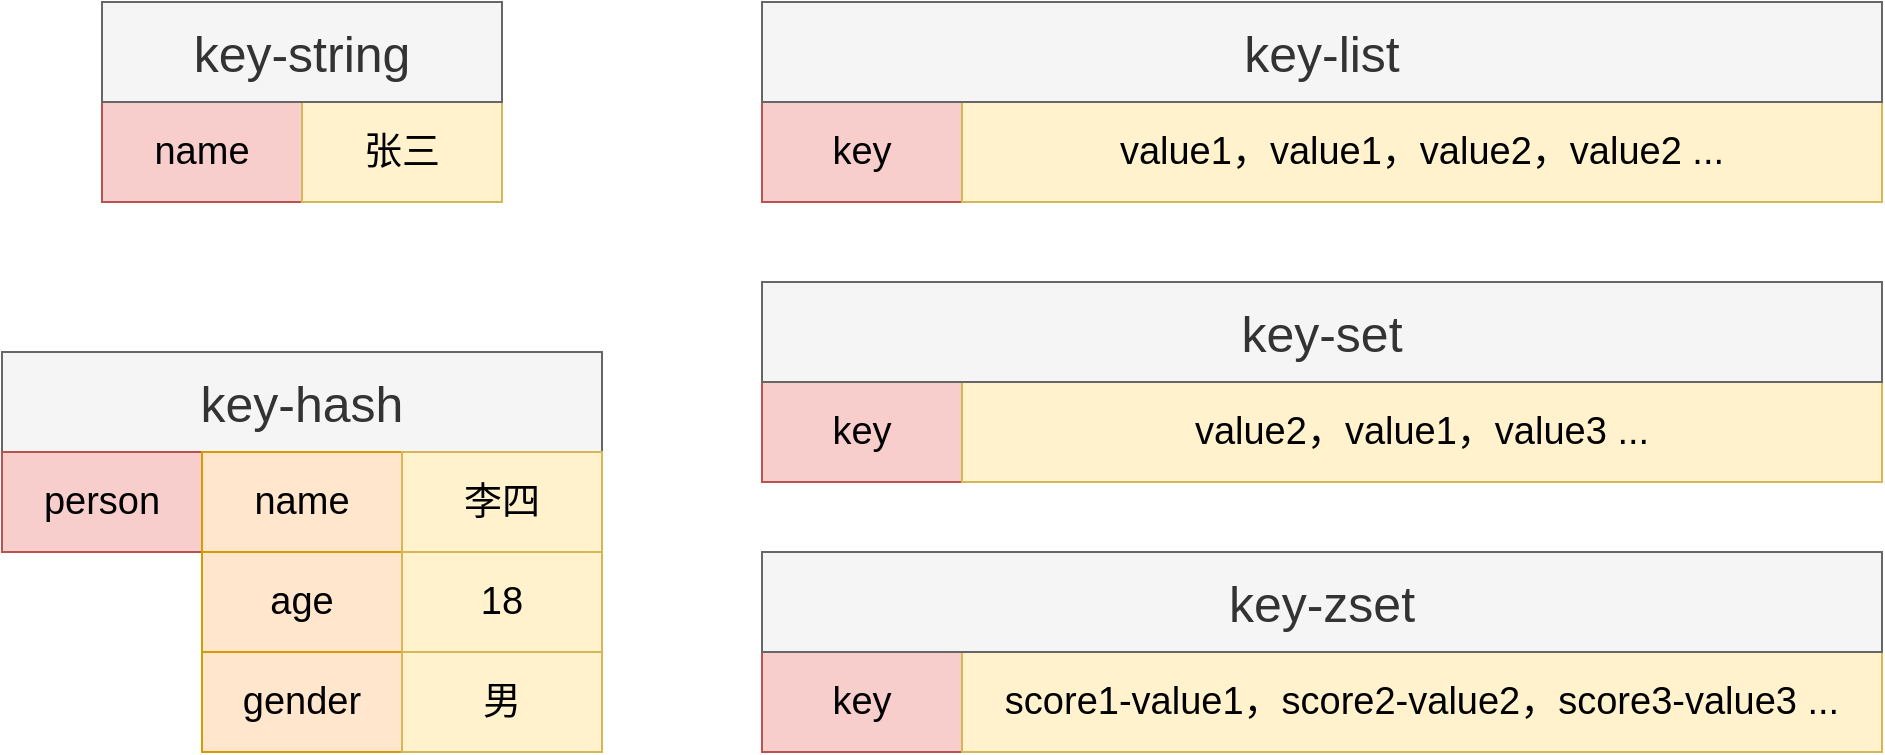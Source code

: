 <mxfile version="13.6.6" type="github">
  <diagram id="0TAmJCTqZkZq0XUQib4b" name="第 1 页">
    <mxGraphModel dx="1038" dy="500" grid="1" gridSize="10" guides="1" tooltips="1" connect="1" arrows="1" fold="1" page="1" pageScale="1" pageWidth="827" pageHeight="1169" math="0" shadow="0">
      <root>
        <mxCell id="0" />
        <mxCell id="1" parent="0" />
        <mxCell id="lTZIp_rwvE3XWnG7Pdrd-1" value="name" style="rounded=0;whiteSpace=wrap;html=1;fillColor=#f8cecc;strokeColor=#b85450;fontSize=19;" vertex="1" parent="1">
          <mxGeometry x="180" y="130" width="100" height="50" as="geometry" />
        </mxCell>
        <mxCell id="lTZIp_rwvE3XWnG7Pdrd-3" value="张三" style="rounded=0;whiteSpace=wrap;html=1;fontSize=19;fillColor=#fff2cc;strokeColor=#d6b656;" vertex="1" parent="1">
          <mxGeometry x="280" y="130" width="100" height="50" as="geometry" />
        </mxCell>
        <mxCell id="lTZIp_rwvE3XWnG7Pdrd-5" value="&lt;span style=&quot;color: rgb(51 , 51 , 51) ; font-size: 25px&quot;&gt;key-string&lt;/span&gt;" style="text;html=1;strokeColor=#666666;fillColor=#f5f5f5;align=center;verticalAlign=middle;whiteSpace=wrap;rounded=0;fontColor=#333333;" vertex="1" parent="1">
          <mxGeometry x="180" y="80" width="200" height="50" as="geometry" />
        </mxCell>
        <mxCell id="lTZIp_rwvE3XWnG7Pdrd-6" style="edgeStyle=orthogonalEdgeStyle;rounded=0;orthogonalLoop=1;jettySize=auto;html=1;exitX=0.5;exitY=1;exitDx=0;exitDy=0;fontSize=19;" edge="1" parent="1" source="lTZIp_rwvE3XWnG7Pdrd-3" target="lTZIp_rwvE3XWnG7Pdrd-3">
          <mxGeometry relative="1" as="geometry" />
        </mxCell>
        <mxCell id="lTZIp_rwvE3XWnG7Pdrd-7" value="&lt;span style=&quot;color: rgb(51 , 51 , 51) ; font-size: 25px&quot;&gt;key-hash&lt;/span&gt;" style="text;html=1;strokeColor=#666666;fillColor=#f5f5f5;align=center;verticalAlign=middle;whiteSpace=wrap;rounded=0;fontColor=#333333;" vertex="1" parent="1">
          <mxGeometry x="130" y="255" width="300" height="50" as="geometry" />
        </mxCell>
        <mxCell id="lTZIp_rwvE3XWnG7Pdrd-8" value="person" style="rounded=0;whiteSpace=wrap;html=1;fillColor=#f8cecc;strokeColor=#b85450;fontSize=19;" vertex="1" parent="1">
          <mxGeometry x="130" y="305" width="100" height="50" as="geometry" />
        </mxCell>
        <mxCell id="lTZIp_rwvE3XWnG7Pdrd-9" value="name" style="rounded=0;whiteSpace=wrap;html=1;fillColor=#ffe6cc;strokeColor=#d79b00;fontSize=19;" vertex="1" parent="1">
          <mxGeometry x="230" y="305" width="100" height="50" as="geometry" />
        </mxCell>
        <mxCell id="lTZIp_rwvE3XWnG7Pdrd-11" value="李四" style="rounded=0;whiteSpace=wrap;html=1;fontSize=19;fillColor=#fff2cc;strokeColor=#d6b656;" vertex="1" parent="1">
          <mxGeometry x="330" y="305" width="100" height="50" as="geometry" />
        </mxCell>
        <mxCell id="lTZIp_rwvE3XWnG7Pdrd-12" value="age" style="rounded=0;whiteSpace=wrap;html=1;fillColor=#ffe6cc;strokeColor=#d79b00;fontSize=19;" vertex="1" parent="1">
          <mxGeometry x="230" y="355" width="100" height="50" as="geometry" />
        </mxCell>
        <mxCell id="lTZIp_rwvE3XWnG7Pdrd-13" value="18" style="rounded=0;whiteSpace=wrap;html=1;fontSize=19;fillColor=#fff2cc;strokeColor=#d6b656;" vertex="1" parent="1">
          <mxGeometry x="330" y="355" width="100" height="50" as="geometry" />
        </mxCell>
        <mxCell id="lTZIp_rwvE3XWnG7Pdrd-14" value="gender" style="rounded=0;whiteSpace=wrap;html=1;fillColor=#ffe6cc;strokeColor=#d79b00;fontSize=19;" vertex="1" parent="1">
          <mxGeometry x="230" y="405" width="100" height="50" as="geometry" />
        </mxCell>
        <mxCell id="lTZIp_rwvE3XWnG7Pdrd-15" value="男" style="rounded=0;whiteSpace=wrap;html=1;fontSize=19;fillColor=#fff2cc;strokeColor=#d6b656;" vertex="1" parent="1">
          <mxGeometry x="330" y="405" width="100" height="50" as="geometry" />
        </mxCell>
        <mxCell id="lTZIp_rwvE3XWnG7Pdrd-16" value="key" style="rounded=0;whiteSpace=wrap;html=1;fillColor=#f8cecc;strokeColor=#b85450;fontSize=19;" vertex="1" parent="1">
          <mxGeometry x="510" y="130" width="100" height="50" as="geometry" />
        </mxCell>
        <mxCell id="lTZIp_rwvE3XWnG7Pdrd-17" value="value1，value1，value2，value2 ..." style="rounded=0;whiteSpace=wrap;html=1;fontSize=19;fillColor=#fff2cc;strokeColor=#d6b656;" vertex="1" parent="1">
          <mxGeometry x="610" y="130" width="460" height="50" as="geometry" />
        </mxCell>
        <mxCell id="lTZIp_rwvE3XWnG7Pdrd-18" value="&lt;span style=&quot;color: rgb(51 , 51 , 51) ; font-size: 25px&quot;&gt;key-list&lt;/span&gt;" style="text;html=1;strokeColor=#666666;fillColor=#f5f5f5;align=center;verticalAlign=middle;whiteSpace=wrap;rounded=0;fontColor=#333333;" vertex="1" parent="1">
          <mxGeometry x="510" y="80" width="560" height="50" as="geometry" />
        </mxCell>
        <mxCell id="lTZIp_rwvE3XWnG7Pdrd-19" value="key" style="rounded=0;whiteSpace=wrap;html=1;fillColor=#f8cecc;strokeColor=#b85450;fontSize=19;" vertex="1" parent="1">
          <mxGeometry x="510" y="270" width="100" height="50" as="geometry" />
        </mxCell>
        <mxCell id="lTZIp_rwvE3XWnG7Pdrd-20" value="value2，value1，value3 ..." style="rounded=0;whiteSpace=wrap;html=1;fontSize=19;fillColor=#fff2cc;strokeColor=#d6b656;" vertex="1" parent="1">
          <mxGeometry x="610" y="270" width="460" height="50" as="geometry" />
        </mxCell>
        <mxCell id="lTZIp_rwvE3XWnG7Pdrd-21" value="&lt;span style=&quot;color: rgb(51 , 51 , 51) ; font-size: 25px&quot;&gt;key-set&lt;/span&gt;" style="text;html=1;strokeColor=#666666;fillColor=#f5f5f5;align=center;verticalAlign=middle;whiteSpace=wrap;rounded=0;fontColor=#333333;" vertex="1" parent="1">
          <mxGeometry x="510" y="220" width="560" height="50" as="geometry" />
        </mxCell>
        <mxCell id="lTZIp_rwvE3XWnG7Pdrd-22" value="key" style="rounded=0;whiteSpace=wrap;html=1;fillColor=#f8cecc;strokeColor=#b85450;fontSize=19;" vertex="1" parent="1">
          <mxGeometry x="510" y="405" width="100" height="50" as="geometry" />
        </mxCell>
        <mxCell id="lTZIp_rwvE3XWnG7Pdrd-23" value="score1-value1，score2-value2，score3-value3 ..." style="rounded=0;whiteSpace=wrap;html=1;fontSize=19;fillColor=#fff2cc;strokeColor=#d6b656;" vertex="1" parent="1">
          <mxGeometry x="610" y="405" width="460" height="50" as="geometry" />
        </mxCell>
        <mxCell id="lTZIp_rwvE3XWnG7Pdrd-24" value="&lt;span style=&quot;color: rgb(51 , 51 , 51) ; font-size: 25px&quot;&gt;key-zset&lt;/span&gt;" style="text;html=1;strokeColor=#666666;fillColor=#f5f5f5;align=center;verticalAlign=middle;whiteSpace=wrap;rounded=0;fontColor=#333333;" vertex="1" parent="1">
          <mxGeometry x="510" y="355" width="560" height="50" as="geometry" />
        </mxCell>
      </root>
    </mxGraphModel>
  </diagram>
</mxfile>

